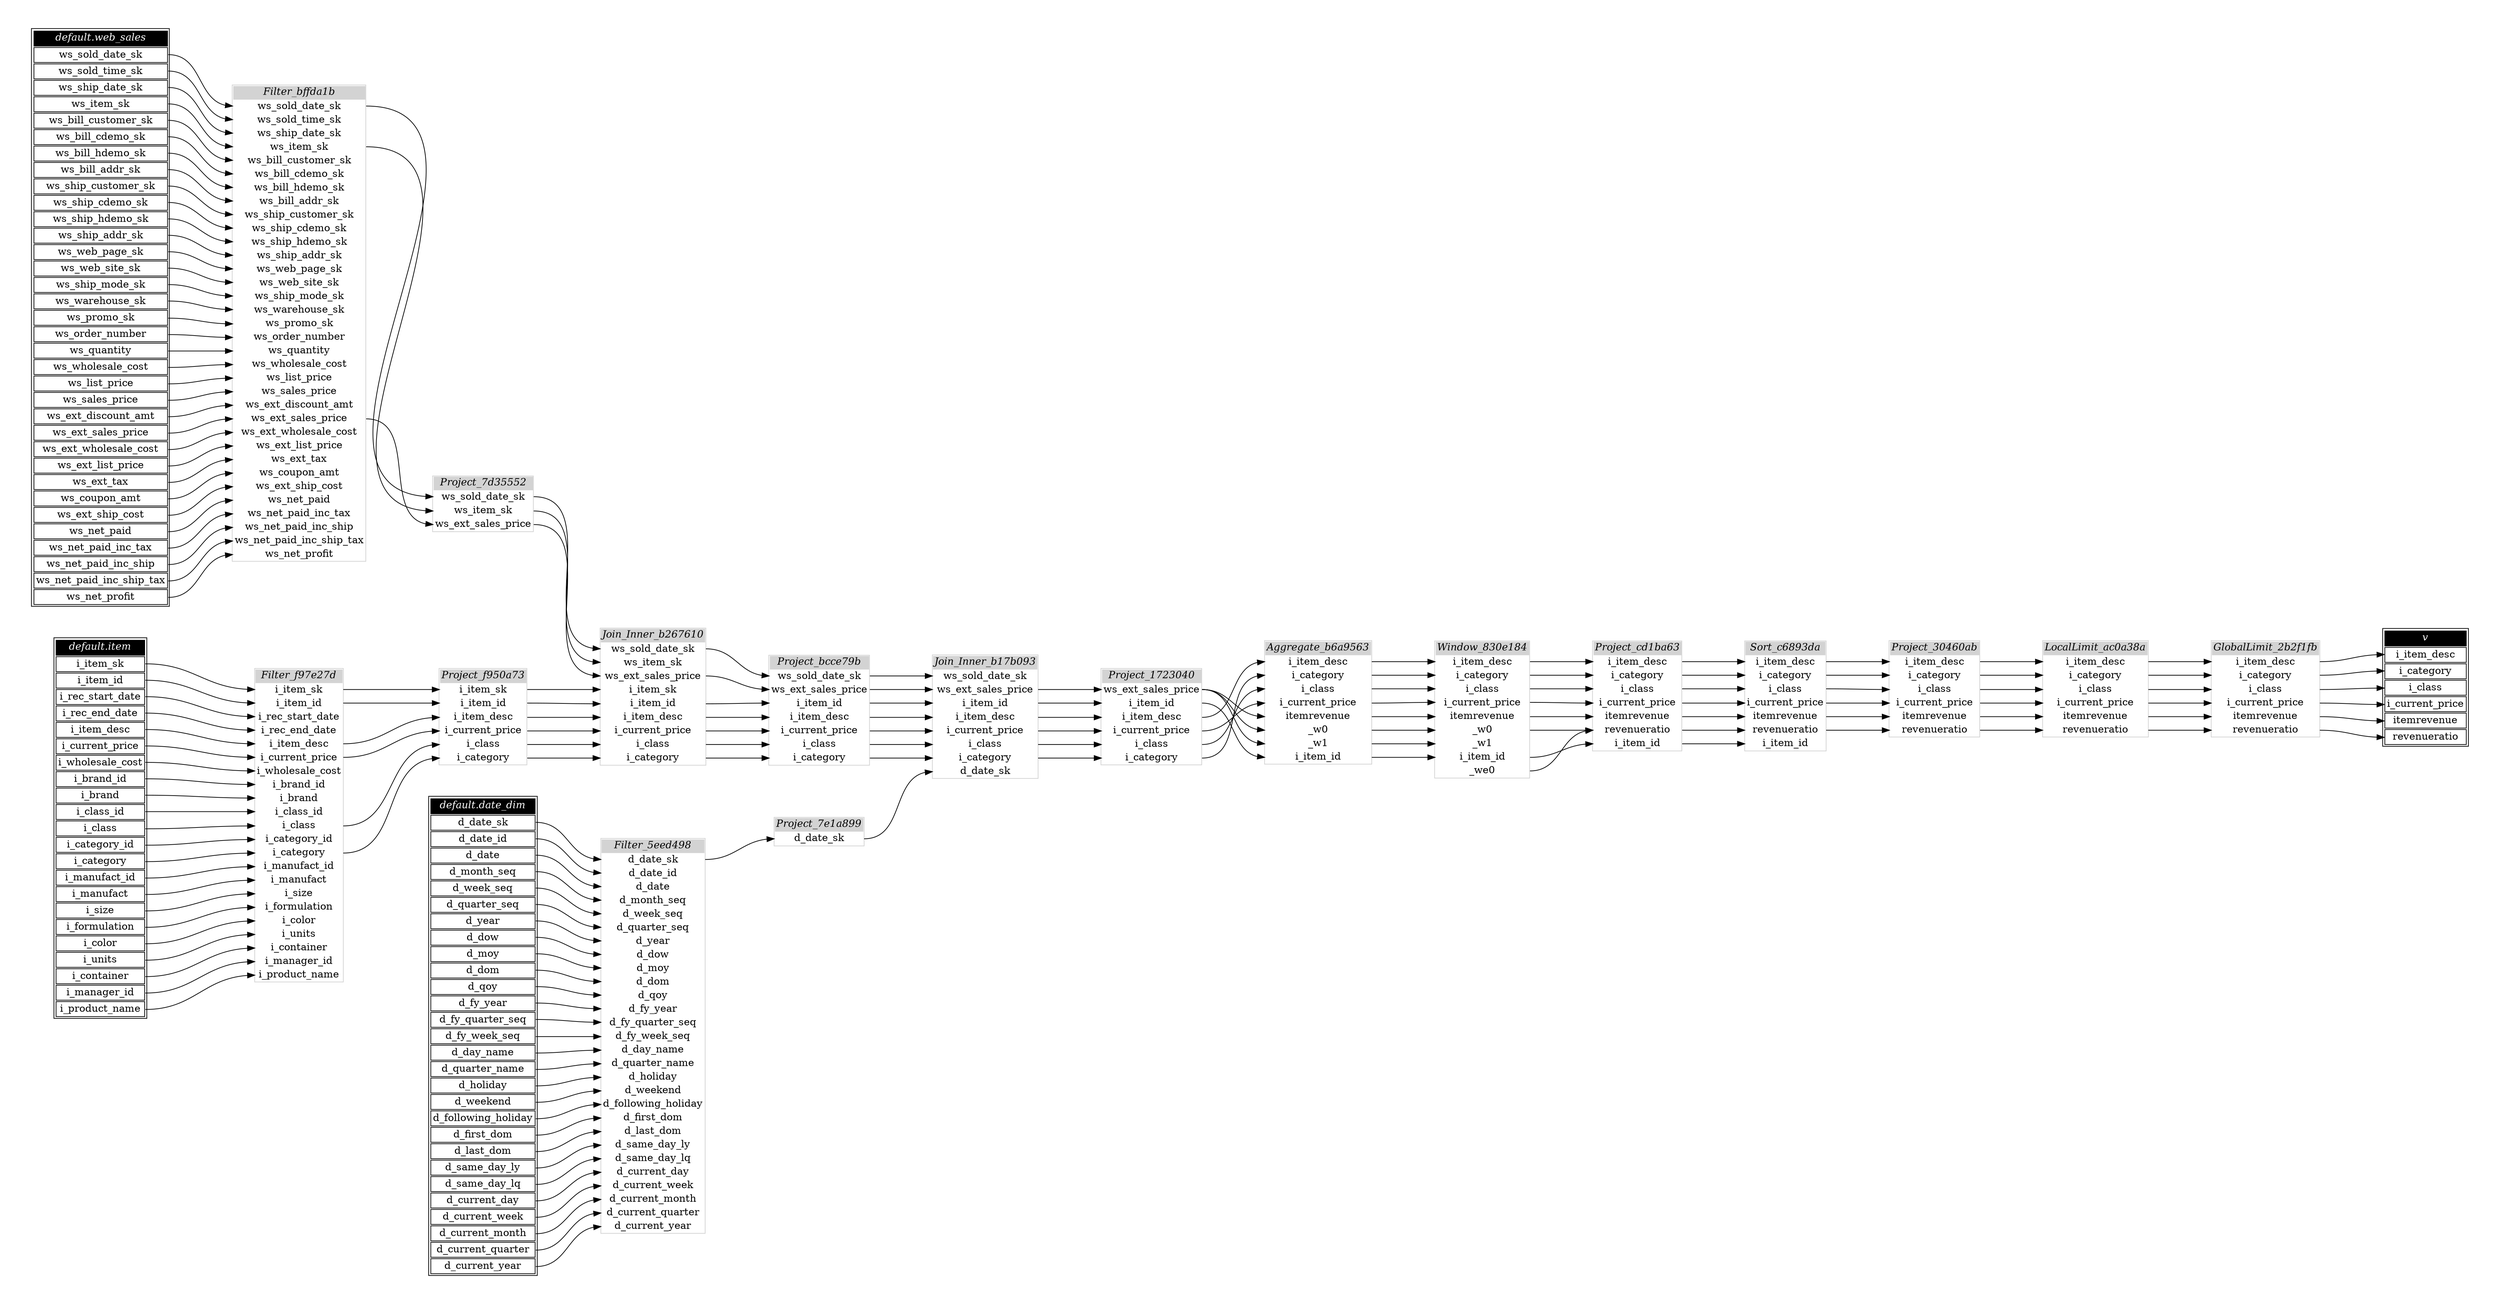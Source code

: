 // Automatically generated by TPCDSFlowTestSuite


digraph {
  graph [pad="0.5" nodesep="0.5" ranksep="1" fontname="Helvetica" rankdir=LR];
  node [shape=plaintext]

  
"Aggregate_b6a9563" [label=<
<table color="lightgray" border="1" cellborder="0" cellspacing="0">
  <tr><td bgcolor="lightgray" port="nodeName"><i>Aggregate_b6a9563</i></td></tr>
  <tr><td port="0">i_item_desc</td></tr>
<tr><td port="1">i_category</td></tr>
<tr><td port="2">i_class</td></tr>
<tr><td port="3">i_current_price</td></tr>
<tr><td port="4">itemrevenue</td></tr>
<tr><td port="5">_w0</td></tr>
<tr><td port="6">_w1</td></tr>
<tr><td port="7">i_item_id</td></tr>
</table>>];
     

"Filter_5eed498" [label=<
<table color="lightgray" border="1" cellborder="0" cellspacing="0">
  <tr><td bgcolor="lightgray" port="nodeName"><i>Filter_5eed498</i></td></tr>
  <tr><td port="0">d_date_sk</td></tr>
<tr><td port="1">d_date_id</td></tr>
<tr><td port="2">d_date</td></tr>
<tr><td port="3">d_month_seq</td></tr>
<tr><td port="4">d_week_seq</td></tr>
<tr><td port="5">d_quarter_seq</td></tr>
<tr><td port="6">d_year</td></tr>
<tr><td port="7">d_dow</td></tr>
<tr><td port="8">d_moy</td></tr>
<tr><td port="9">d_dom</td></tr>
<tr><td port="10">d_qoy</td></tr>
<tr><td port="11">d_fy_year</td></tr>
<tr><td port="12">d_fy_quarter_seq</td></tr>
<tr><td port="13">d_fy_week_seq</td></tr>
<tr><td port="14">d_day_name</td></tr>
<tr><td port="15">d_quarter_name</td></tr>
<tr><td port="16">d_holiday</td></tr>
<tr><td port="17">d_weekend</td></tr>
<tr><td port="18">d_following_holiday</td></tr>
<tr><td port="19">d_first_dom</td></tr>
<tr><td port="20">d_last_dom</td></tr>
<tr><td port="21">d_same_day_ly</td></tr>
<tr><td port="22">d_same_day_lq</td></tr>
<tr><td port="23">d_current_day</td></tr>
<tr><td port="24">d_current_week</td></tr>
<tr><td port="25">d_current_month</td></tr>
<tr><td port="26">d_current_quarter</td></tr>
<tr><td port="27">d_current_year</td></tr>
</table>>];
     

"Filter_bffda1b" [label=<
<table color="lightgray" border="1" cellborder="0" cellspacing="0">
  <tr><td bgcolor="lightgray" port="nodeName"><i>Filter_bffda1b</i></td></tr>
  <tr><td port="0">ws_sold_date_sk</td></tr>
<tr><td port="1">ws_sold_time_sk</td></tr>
<tr><td port="2">ws_ship_date_sk</td></tr>
<tr><td port="3">ws_item_sk</td></tr>
<tr><td port="4">ws_bill_customer_sk</td></tr>
<tr><td port="5">ws_bill_cdemo_sk</td></tr>
<tr><td port="6">ws_bill_hdemo_sk</td></tr>
<tr><td port="7">ws_bill_addr_sk</td></tr>
<tr><td port="8">ws_ship_customer_sk</td></tr>
<tr><td port="9">ws_ship_cdemo_sk</td></tr>
<tr><td port="10">ws_ship_hdemo_sk</td></tr>
<tr><td port="11">ws_ship_addr_sk</td></tr>
<tr><td port="12">ws_web_page_sk</td></tr>
<tr><td port="13">ws_web_site_sk</td></tr>
<tr><td port="14">ws_ship_mode_sk</td></tr>
<tr><td port="15">ws_warehouse_sk</td></tr>
<tr><td port="16">ws_promo_sk</td></tr>
<tr><td port="17">ws_order_number</td></tr>
<tr><td port="18">ws_quantity</td></tr>
<tr><td port="19">ws_wholesale_cost</td></tr>
<tr><td port="20">ws_list_price</td></tr>
<tr><td port="21">ws_sales_price</td></tr>
<tr><td port="22">ws_ext_discount_amt</td></tr>
<tr><td port="23">ws_ext_sales_price</td></tr>
<tr><td port="24">ws_ext_wholesale_cost</td></tr>
<tr><td port="25">ws_ext_list_price</td></tr>
<tr><td port="26">ws_ext_tax</td></tr>
<tr><td port="27">ws_coupon_amt</td></tr>
<tr><td port="28">ws_ext_ship_cost</td></tr>
<tr><td port="29">ws_net_paid</td></tr>
<tr><td port="30">ws_net_paid_inc_tax</td></tr>
<tr><td port="31">ws_net_paid_inc_ship</td></tr>
<tr><td port="32">ws_net_paid_inc_ship_tax</td></tr>
<tr><td port="33">ws_net_profit</td></tr>
</table>>];
     

"Filter_f97e27d" [label=<
<table color="lightgray" border="1" cellborder="0" cellspacing="0">
  <tr><td bgcolor="lightgray" port="nodeName"><i>Filter_f97e27d</i></td></tr>
  <tr><td port="0">i_item_sk</td></tr>
<tr><td port="1">i_item_id</td></tr>
<tr><td port="2">i_rec_start_date</td></tr>
<tr><td port="3">i_rec_end_date</td></tr>
<tr><td port="4">i_item_desc</td></tr>
<tr><td port="5">i_current_price</td></tr>
<tr><td port="6">i_wholesale_cost</td></tr>
<tr><td port="7">i_brand_id</td></tr>
<tr><td port="8">i_brand</td></tr>
<tr><td port="9">i_class_id</td></tr>
<tr><td port="10">i_class</td></tr>
<tr><td port="11">i_category_id</td></tr>
<tr><td port="12">i_category</td></tr>
<tr><td port="13">i_manufact_id</td></tr>
<tr><td port="14">i_manufact</td></tr>
<tr><td port="15">i_size</td></tr>
<tr><td port="16">i_formulation</td></tr>
<tr><td port="17">i_color</td></tr>
<tr><td port="18">i_units</td></tr>
<tr><td port="19">i_container</td></tr>
<tr><td port="20">i_manager_id</td></tr>
<tr><td port="21">i_product_name</td></tr>
</table>>];
     

"GlobalLimit_2b2f1fb" [label=<
<table color="lightgray" border="1" cellborder="0" cellspacing="0">
  <tr><td bgcolor="lightgray" port="nodeName"><i>GlobalLimit_2b2f1fb</i></td></tr>
  <tr><td port="0">i_item_desc</td></tr>
<tr><td port="1">i_category</td></tr>
<tr><td port="2">i_class</td></tr>
<tr><td port="3">i_current_price</td></tr>
<tr><td port="4">itemrevenue</td></tr>
<tr><td port="5">revenueratio</td></tr>
</table>>];
     

"Join_Inner_b17b093" [label=<
<table color="lightgray" border="1" cellborder="0" cellspacing="0">
  <tr><td bgcolor="lightgray" port="nodeName"><i>Join_Inner_b17b093</i></td></tr>
  <tr><td port="0">ws_sold_date_sk</td></tr>
<tr><td port="1">ws_ext_sales_price</td></tr>
<tr><td port="2">i_item_id</td></tr>
<tr><td port="3">i_item_desc</td></tr>
<tr><td port="4">i_current_price</td></tr>
<tr><td port="5">i_class</td></tr>
<tr><td port="6">i_category</td></tr>
<tr><td port="7">d_date_sk</td></tr>
</table>>];
     

"Join_Inner_b267610" [label=<
<table color="lightgray" border="1" cellborder="0" cellspacing="0">
  <tr><td bgcolor="lightgray" port="nodeName"><i>Join_Inner_b267610</i></td></tr>
  <tr><td port="0">ws_sold_date_sk</td></tr>
<tr><td port="1">ws_item_sk</td></tr>
<tr><td port="2">ws_ext_sales_price</td></tr>
<tr><td port="3">i_item_sk</td></tr>
<tr><td port="4">i_item_id</td></tr>
<tr><td port="5">i_item_desc</td></tr>
<tr><td port="6">i_current_price</td></tr>
<tr><td port="7">i_class</td></tr>
<tr><td port="8">i_category</td></tr>
</table>>];
     

"LocalLimit_ac0a38a" [label=<
<table color="lightgray" border="1" cellborder="0" cellspacing="0">
  <tr><td bgcolor="lightgray" port="nodeName"><i>LocalLimit_ac0a38a</i></td></tr>
  <tr><td port="0">i_item_desc</td></tr>
<tr><td port="1">i_category</td></tr>
<tr><td port="2">i_class</td></tr>
<tr><td port="3">i_current_price</td></tr>
<tr><td port="4">itemrevenue</td></tr>
<tr><td port="5">revenueratio</td></tr>
</table>>];
     

"Project_1723040" [label=<
<table color="lightgray" border="1" cellborder="0" cellspacing="0">
  <tr><td bgcolor="lightgray" port="nodeName"><i>Project_1723040</i></td></tr>
  <tr><td port="0">ws_ext_sales_price</td></tr>
<tr><td port="1">i_item_id</td></tr>
<tr><td port="2">i_item_desc</td></tr>
<tr><td port="3">i_current_price</td></tr>
<tr><td port="4">i_class</td></tr>
<tr><td port="5">i_category</td></tr>
</table>>];
     

"Project_30460ab" [label=<
<table color="lightgray" border="1" cellborder="0" cellspacing="0">
  <tr><td bgcolor="lightgray" port="nodeName"><i>Project_30460ab</i></td></tr>
  <tr><td port="0">i_item_desc</td></tr>
<tr><td port="1">i_category</td></tr>
<tr><td port="2">i_class</td></tr>
<tr><td port="3">i_current_price</td></tr>
<tr><td port="4">itemrevenue</td></tr>
<tr><td port="5">revenueratio</td></tr>
</table>>];
     

"Project_7d35552" [label=<
<table color="lightgray" border="1" cellborder="0" cellspacing="0">
  <tr><td bgcolor="lightgray" port="nodeName"><i>Project_7d35552</i></td></tr>
  <tr><td port="0">ws_sold_date_sk</td></tr>
<tr><td port="1">ws_item_sk</td></tr>
<tr><td port="2">ws_ext_sales_price</td></tr>
</table>>];
     

"Project_7e1a899" [label=<
<table color="lightgray" border="1" cellborder="0" cellspacing="0">
  <tr><td bgcolor="lightgray" port="nodeName"><i>Project_7e1a899</i></td></tr>
  <tr><td port="0">d_date_sk</td></tr>
</table>>];
     

"Project_bcce79b" [label=<
<table color="lightgray" border="1" cellborder="0" cellspacing="0">
  <tr><td bgcolor="lightgray" port="nodeName"><i>Project_bcce79b</i></td></tr>
  <tr><td port="0">ws_sold_date_sk</td></tr>
<tr><td port="1">ws_ext_sales_price</td></tr>
<tr><td port="2">i_item_id</td></tr>
<tr><td port="3">i_item_desc</td></tr>
<tr><td port="4">i_current_price</td></tr>
<tr><td port="5">i_class</td></tr>
<tr><td port="6">i_category</td></tr>
</table>>];
     

"Project_cd1ba63" [label=<
<table color="lightgray" border="1" cellborder="0" cellspacing="0">
  <tr><td bgcolor="lightgray" port="nodeName"><i>Project_cd1ba63</i></td></tr>
  <tr><td port="0">i_item_desc</td></tr>
<tr><td port="1">i_category</td></tr>
<tr><td port="2">i_class</td></tr>
<tr><td port="3">i_current_price</td></tr>
<tr><td port="4">itemrevenue</td></tr>
<tr><td port="5">revenueratio</td></tr>
<tr><td port="6">i_item_id</td></tr>
</table>>];
     

"Project_f950a73" [label=<
<table color="lightgray" border="1" cellborder="0" cellspacing="0">
  <tr><td bgcolor="lightgray" port="nodeName"><i>Project_f950a73</i></td></tr>
  <tr><td port="0">i_item_sk</td></tr>
<tr><td port="1">i_item_id</td></tr>
<tr><td port="2">i_item_desc</td></tr>
<tr><td port="3">i_current_price</td></tr>
<tr><td port="4">i_class</td></tr>
<tr><td port="5">i_category</td></tr>
</table>>];
     

"Sort_c6893da" [label=<
<table color="lightgray" border="1" cellborder="0" cellspacing="0">
  <tr><td bgcolor="lightgray" port="nodeName"><i>Sort_c6893da</i></td></tr>
  <tr><td port="0">i_item_desc</td></tr>
<tr><td port="1">i_category</td></tr>
<tr><td port="2">i_class</td></tr>
<tr><td port="3">i_current_price</td></tr>
<tr><td port="4">itemrevenue</td></tr>
<tr><td port="5">revenueratio</td></tr>
<tr><td port="6">i_item_id</td></tr>
</table>>];
     

"Window_830e184" [label=<
<table color="lightgray" border="1" cellborder="0" cellspacing="0">
  <tr><td bgcolor="lightgray" port="nodeName"><i>Window_830e184</i></td></tr>
  <tr><td port="0">i_item_desc</td></tr>
<tr><td port="1">i_category</td></tr>
<tr><td port="2">i_class</td></tr>
<tr><td port="3">i_current_price</td></tr>
<tr><td port="4">itemrevenue</td></tr>
<tr><td port="5">_w0</td></tr>
<tr><td port="6">_w1</td></tr>
<tr><td port="7">i_item_id</td></tr>
<tr><td port="8">_we0</td></tr>
</table>>];
     

"default.date_dim" [color="black" label=<
<table>
  <tr><td bgcolor="black" port="nodeName"><i><font color="white">default.date_dim</font></i></td></tr>
  <tr><td port="0">d_date_sk</td></tr>
<tr><td port="1">d_date_id</td></tr>
<tr><td port="2">d_date</td></tr>
<tr><td port="3">d_month_seq</td></tr>
<tr><td port="4">d_week_seq</td></tr>
<tr><td port="5">d_quarter_seq</td></tr>
<tr><td port="6">d_year</td></tr>
<tr><td port="7">d_dow</td></tr>
<tr><td port="8">d_moy</td></tr>
<tr><td port="9">d_dom</td></tr>
<tr><td port="10">d_qoy</td></tr>
<tr><td port="11">d_fy_year</td></tr>
<tr><td port="12">d_fy_quarter_seq</td></tr>
<tr><td port="13">d_fy_week_seq</td></tr>
<tr><td port="14">d_day_name</td></tr>
<tr><td port="15">d_quarter_name</td></tr>
<tr><td port="16">d_holiday</td></tr>
<tr><td port="17">d_weekend</td></tr>
<tr><td port="18">d_following_holiday</td></tr>
<tr><td port="19">d_first_dom</td></tr>
<tr><td port="20">d_last_dom</td></tr>
<tr><td port="21">d_same_day_ly</td></tr>
<tr><td port="22">d_same_day_lq</td></tr>
<tr><td port="23">d_current_day</td></tr>
<tr><td port="24">d_current_week</td></tr>
<tr><td port="25">d_current_month</td></tr>
<tr><td port="26">d_current_quarter</td></tr>
<tr><td port="27">d_current_year</td></tr>
</table>>];
     

"default.item" [color="black" label=<
<table>
  <tr><td bgcolor="black" port="nodeName"><i><font color="white">default.item</font></i></td></tr>
  <tr><td port="0">i_item_sk</td></tr>
<tr><td port="1">i_item_id</td></tr>
<tr><td port="2">i_rec_start_date</td></tr>
<tr><td port="3">i_rec_end_date</td></tr>
<tr><td port="4">i_item_desc</td></tr>
<tr><td port="5">i_current_price</td></tr>
<tr><td port="6">i_wholesale_cost</td></tr>
<tr><td port="7">i_brand_id</td></tr>
<tr><td port="8">i_brand</td></tr>
<tr><td port="9">i_class_id</td></tr>
<tr><td port="10">i_class</td></tr>
<tr><td port="11">i_category_id</td></tr>
<tr><td port="12">i_category</td></tr>
<tr><td port="13">i_manufact_id</td></tr>
<tr><td port="14">i_manufact</td></tr>
<tr><td port="15">i_size</td></tr>
<tr><td port="16">i_formulation</td></tr>
<tr><td port="17">i_color</td></tr>
<tr><td port="18">i_units</td></tr>
<tr><td port="19">i_container</td></tr>
<tr><td port="20">i_manager_id</td></tr>
<tr><td port="21">i_product_name</td></tr>
</table>>];
     

"default.web_sales" [color="black" label=<
<table>
  <tr><td bgcolor="black" port="nodeName"><i><font color="white">default.web_sales</font></i></td></tr>
  <tr><td port="0">ws_sold_date_sk</td></tr>
<tr><td port="1">ws_sold_time_sk</td></tr>
<tr><td port="2">ws_ship_date_sk</td></tr>
<tr><td port="3">ws_item_sk</td></tr>
<tr><td port="4">ws_bill_customer_sk</td></tr>
<tr><td port="5">ws_bill_cdemo_sk</td></tr>
<tr><td port="6">ws_bill_hdemo_sk</td></tr>
<tr><td port="7">ws_bill_addr_sk</td></tr>
<tr><td port="8">ws_ship_customer_sk</td></tr>
<tr><td port="9">ws_ship_cdemo_sk</td></tr>
<tr><td port="10">ws_ship_hdemo_sk</td></tr>
<tr><td port="11">ws_ship_addr_sk</td></tr>
<tr><td port="12">ws_web_page_sk</td></tr>
<tr><td port="13">ws_web_site_sk</td></tr>
<tr><td port="14">ws_ship_mode_sk</td></tr>
<tr><td port="15">ws_warehouse_sk</td></tr>
<tr><td port="16">ws_promo_sk</td></tr>
<tr><td port="17">ws_order_number</td></tr>
<tr><td port="18">ws_quantity</td></tr>
<tr><td port="19">ws_wholesale_cost</td></tr>
<tr><td port="20">ws_list_price</td></tr>
<tr><td port="21">ws_sales_price</td></tr>
<tr><td port="22">ws_ext_discount_amt</td></tr>
<tr><td port="23">ws_ext_sales_price</td></tr>
<tr><td port="24">ws_ext_wholesale_cost</td></tr>
<tr><td port="25">ws_ext_list_price</td></tr>
<tr><td port="26">ws_ext_tax</td></tr>
<tr><td port="27">ws_coupon_amt</td></tr>
<tr><td port="28">ws_ext_ship_cost</td></tr>
<tr><td port="29">ws_net_paid</td></tr>
<tr><td port="30">ws_net_paid_inc_tax</td></tr>
<tr><td port="31">ws_net_paid_inc_ship</td></tr>
<tr><td port="32">ws_net_paid_inc_ship_tax</td></tr>
<tr><td port="33">ws_net_profit</td></tr>
</table>>];
     

"v" [color="black" label=<
<table>
  <tr><td bgcolor="black" port="nodeName"><i><font color="white">v</font></i></td></tr>
  <tr><td port="0">i_item_desc</td></tr>
<tr><td port="1">i_category</td></tr>
<tr><td port="2">i_class</td></tr>
<tr><td port="3">i_current_price</td></tr>
<tr><td port="4">itemrevenue</td></tr>
<tr><td port="5">revenueratio</td></tr>
</table>>];
     
  "Aggregate_b6a9563":0 -> "Window_830e184":0;
"Aggregate_b6a9563":1 -> "Window_830e184":1;
"Aggregate_b6a9563":2 -> "Window_830e184":2;
"Aggregate_b6a9563":3 -> "Window_830e184":3;
"Aggregate_b6a9563":4 -> "Window_830e184":4;
"Aggregate_b6a9563":5 -> "Window_830e184":5;
"Aggregate_b6a9563":6 -> "Window_830e184":6;
"Aggregate_b6a9563":7 -> "Window_830e184":7;
"Filter_5eed498":0 -> "Project_7e1a899":0;
"Filter_bffda1b":0 -> "Project_7d35552":0;
"Filter_bffda1b":23 -> "Project_7d35552":2;
"Filter_bffda1b":3 -> "Project_7d35552":1;
"Filter_f97e27d":0 -> "Project_f950a73":0;
"Filter_f97e27d":1 -> "Project_f950a73":1;
"Filter_f97e27d":10 -> "Project_f950a73":4;
"Filter_f97e27d":12 -> "Project_f950a73":5;
"Filter_f97e27d":4 -> "Project_f950a73":2;
"Filter_f97e27d":5 -> "Project_f950a73":3;
"GlobalLimit_2b2f1fb":0 -> "v":0;
"GlobalLimit_2b2f1fb":1 -> "v":1;
"GlobalLimit_2b2f1fb":2 -> "v":2;
"GlobalLimit_2b2f1fb":3 -> "v":3;
"GlobalLimit_2b2f1fb":4 -> "v":4;
"GlobalLimit_2b2f1fb":5 -> "v":5;
"Join_Inner_b17b093":1 -> "Project_1723040":0;
"Join_Inner_b17b093":2 -> "Project_1723040":1;
"Join_Inner_b17b093":3 -> "Project_1723040":2;
"Join_Inner_b17b093":4 -> "Project_1723040":3;
"Join_Inner_b17b093":5 -> "Project_1723040":4;
"Join_Inner_b17b093":6 -> "Project_1723040":5;
"Join_Inner_b267610":0 -> "Project_bcce79b":0;
"Join_Inner_b267610":2 -> "Project_bcce79b":1;
"Join_Inner_b267610":4 -> "Project_bcce79b":2;
"Join_Inner_b267610":5 -> "Project_bcce79b":3;
"Join_Inner_b267610":6 -> "Project_bcce79b":4;
"Join_Inner_b267610":7 -> "Project_bcce79b":5;
"Join_Inner_b267610":8 -> "Project_bcce79b":6;
"LocalLimit_ac0a38a":0 -> "GlobalLimit_2b2f1fb":0;
"LocalLimit_ac0a38a":1 -> "GlobalLimit_2b2f1fb":1;
"LocalLimit_ac0a38a":2 -> "GlobalLimit_2b2f1fb":2;
"LocalLimit_ac0a38a":3 -> "GlobalLimit_2b2f1fb":3;
"LocalLimit_ac0a38a":4 -> "GlobalLimit_2b2f1fb":4;
"LocalLimit_ac0a38a":5 -> "GlobalLimit_2b2f1fb":5;
"Project_1723040":0 -> "Aggregate_b6a9563":4;
"Project_1723040":0 -> "Aggregate_b6a9563":5;
"Project_1723040":0 -> "Aggregate_b6a9563":6;
"Project_1723040":1 -> "Aggregate_b6a9563":7;
"Project_1723040":2 -> "Aggregate_b6a9563":0;
"Project_1723040":3 -> "Aggregate_b6a9563":3;
"Project_1723040":4 -> "Aggregate_b6a9563":2;
"Project_1723040":5 -> "Aggregate_b6a9563":1;
"Project_30460ab":0 -> "LocalLimit_ac0a38a":0;
"Project_30460ab":1 -> "LocalLimit_ac0a38a":1;
"Project_30460ab":2 -> "LocalLimit_ac0a38a":2;
"Project_30460ab":3 -> "LocalLimit_ac0a38a":3;
"Project_30460ab":4 -> "LocalLimit_ac0a38a":4;
"Project_30460ab":5 -> "LocalLimit_ac0a38a":5;
"Project_7d35552":0 -> "Join_Inner_b267610":0;
"Project_7d35552":1 -> "Join_Inner_b267610":1;
"Project_7d35552":2 -> "Join_Inner_b267610":2;
"Project_7e1a899":0 -> "Join_Inner_b17b093":7;
"Project_bcce79b":0 -> "Join_Inner_b17b093":0;
"Project_bcce79b":1 -> "Join_Inner_b17b093":1;
"Project_bcce79b":2 -> "Join_Inner_b17b093":2;
"Project_bcce79b":3 -> "Join_Inner_b17b093":3;
"Project_bcce79b":4 -> "Join_Inner_b17b093":4;
"Project_bcce79b":5 -> "Join_Inner_b17b093":5;
"Project_bcce79b":6 -> "Join_Inner_b17b093":6;
"Project_cd1ba63":0 -> "Sort_c6893da":0;
"Project_cd1ba63":1 -> "Sort_c6893da":1;
"Project_cd1ba63":2 -> "Sort_c6893da":2;
"Project_cd1ba63":3 -> "Sort_c6893da":3;
"Project_cd1ba63":4 -> "Sort_c6893da":4;
"Project_cd1ba63":5 -> "Sort_c6893da":5;
"Project_cd1ba63":6 -> "Sort_c6893da":6;
"Project_f950a73":0 -> "Join_Inner_b267610":3;
"Project_f950a73":1 -> "Join_Inner_b267610":4;
"Project_f950a73":2 -> "Join_Inner_b267610":5;
"Project_f950a73":3 -> "Join_Inner_b267610":6;
"Project_f950a73":4 -> "Join_Inner_b267610":7;
"Project_f950a73":5 -> "Join_Inner_b267610":8;
"Sort_c6893da":0 -> "Project_30460ab":0;
"Sort_c6893da":1 -> "Project_30460ab":1;
"Sort_c6893da":2 -> "Project_30460ab":2;
"Sort_c6893da":3 -> "Project_30460ab":3;
"Sort_c6893da":4 -> "Project_30460ab":4;
"Sort_c6893da":5 -> "Project_30460ab":5;
"Window_830e184":0 -> "Project_cd1ba63":0;
"Window_830e184":1 -> "Project_cd1ba63":1;
"Window_830e184":2 -> "Project_cd1ba63":2;
"Window_830e184":3 -> "Project_cd1ba63":3;
"Window_830e184":4 -> "Project_cd1ba63":4;
"Window_830e184":5 -> "Project_cd1ba63":5;
"Window_830e184":7 -> "Project_cd1ba63":6;
"Window_830e184":8 -> "Project_cd1ba63":5;
"default.date_dim":0 -> "Filter_5eed498":0;
"default.date_dim":1 -> "Filter_5eed498":1;
"default.date_dim":10 -> "Filter_5eed498":10;
"default.date_dim":11 -> "Filter_5eed498":11;
"default.date_dim":12 -> "Filter_5eed498":12;
"default.date_dim":13 -> "Filter_5eed498":13;
"default.date_dim":14 -> "Filter_5eed498":14;
"default.date_dim":15 -> "Filter_5eed498":15;
"default.date_dim":16 -> "Filter_5eed498":16;
"default.date_dim":17 -> "Filter_5eed498":17;
"default.date_dim":18 -> "Filter_5eed498":18;
"default.date_dim":19 -> "Filter_5eed498":19;
"default.date_dim":2 -> "Filter_5eed498":2;
"default.date_dim":20 -> "Filter_5eed498":20;
"default.date_dim":21 -> "Filter_5eed498":21;
"default.date_dim":22 -> "Filter_5eed498":22;
"default.date_dim":23 -> "Filter_5eed498":23;
"default.date_dim":24 -> "Filter_5eed498":24;
"default.date_dim":25 -> "Filter_5eed498":25;
"default.date_dim":26 -> "Filter_5eed498":26;
"default.date_dim":27 -> "Filter_5eed498":27;
"default.date_dim":3 -> "Filter_5eed498":3;
"default.date_dim":4 -> "Filter_5eed498":4;
"default.date_dim":5 -> "Filter_5eed498":5;
"default.date_dim":6 -> "Filter_5eed498":6;
"default.date_dim":7 -> "Filter_5eed498":7;
"default.date_dim":8 -> "Filter_5eed498":8;
"default.date_dim":9 -> "Filter_5eed498":9;
"default.item":0 -> "Filter_f97e27d":0;
"default.item":1 -> "Filter_f97e27d":1;
"default.item":10 -> "Filter_f97e27d":10;
"default.item":11 -> "Filter_f97e27d":11;
"default.item":12 -> "Filter_f97e27d":12;
"default.item":13 -> "Filter_f97e27d":13;
"default.item":14 -> "Filter_f97e27d":14;
"default.item":15 -> "Filter_f97e27d":15;
"default.item":16 -> "Filter_f97e27d":16;
"default.item":17 -> "Filter_f97e27d":17;
"default.item":18 -> "Filter_f97e27d":18;
"default.item":19 -> "Filter_f97e27d":19;
"default.item":2 -> "Filter_f97e27d":2;
"default.item":20 -> "Filter_f97e27d":20;
"default.item":21 -> "Filter_f97e27d":21;
"default.item":3 -> "Filter_f97e27d":3;
"default.item":4 -> "Filter_f97e27d":4;
"default.item":5 -> "Filter_f97e27d":5;
"default.item":6 -> "Filter_f97e27d":6;
"default.item":7 -> "Filter_f97e27d":7;
"default.item":8 -> "Filter_f97e27d":8;
"default.item":9 -> "Filter_f97e27d":9;
"default.web_sales":0 -> "Filter_bffda1b":0;
"default.web_sales":1 -> "Filter_bffda1b":1;
"default.web_sales":10 -> "Filter_bffda1b":10;
"default.web_sales":11 -> "Filter_bffda1b":11;
"default.web_sales":12 -> "Filter_bffda1b":12;
"default.web_sales":13 -> "Filter_bffda1b":13;
"default.web_sales":14 -> "Filter_bffda1b":14;
"default.web_sales":15 -> "Filter_bffda1b":15;
"default.web_sales":16 -> "Filter_bffda1b":16;
"default.web_sales":17 -> "Filter_bffda1b":17;
"default.web_sales":18 -> "Filter_bffda1b":18;
"default.web_sales":19 -> "Filter_bffda1b":19;
"default.web_sales":2 -> "Filter_bffda1b":2;
"default.web_sales":20 -> "Filter_bffda1b":20;
"default.web_sales":21 -> "Filter_bffda1b":21;
"default.web_sales":22 -> "Filter_bffda1b":22;
"default.web_sales":23 -> "Filter_bffda1b":23;
"default.web_sales":24 -> "Filter_bffda1b":24;
"default.web_sales":25 -> "Filter_bffda1b":25;
"default.web_sales":26 -> "Filter_bffda1b":26;
"default.web_sales":27 -> "Filter_bffda1b":27;
"default.web_sales":28 -> "Filter_bffda1b":28;
"default.web_sales":29 -> "Filter_bffda1b":29;
"default.web_sales":3 -> "Filter_bffda1b":3;
"default.web_sales":30 -> "Filter_bffda1b":30;
"default.web_sales":31 -> "Filter_bffda1b":31;
"default.web_sales":32 -> "Filter_bffda1b":32;
"default.web_sales":33 -> "Filter_bffda1b":33;
"default.web_sales":4 -> "Filter_bffda1b":4;
"default.web_sales":5 -> "Filter_bffda1b":5;
"default.web_sales":6 -> "Filter_bffda1b":6;
"default.web_sales":7 -> "Filter_bffda1b":7;
"default.web_sales":8 -> "Filter_bffda1b":8;
"default.web_sales":9 -> "Filter_bffda1b":9;
}
       